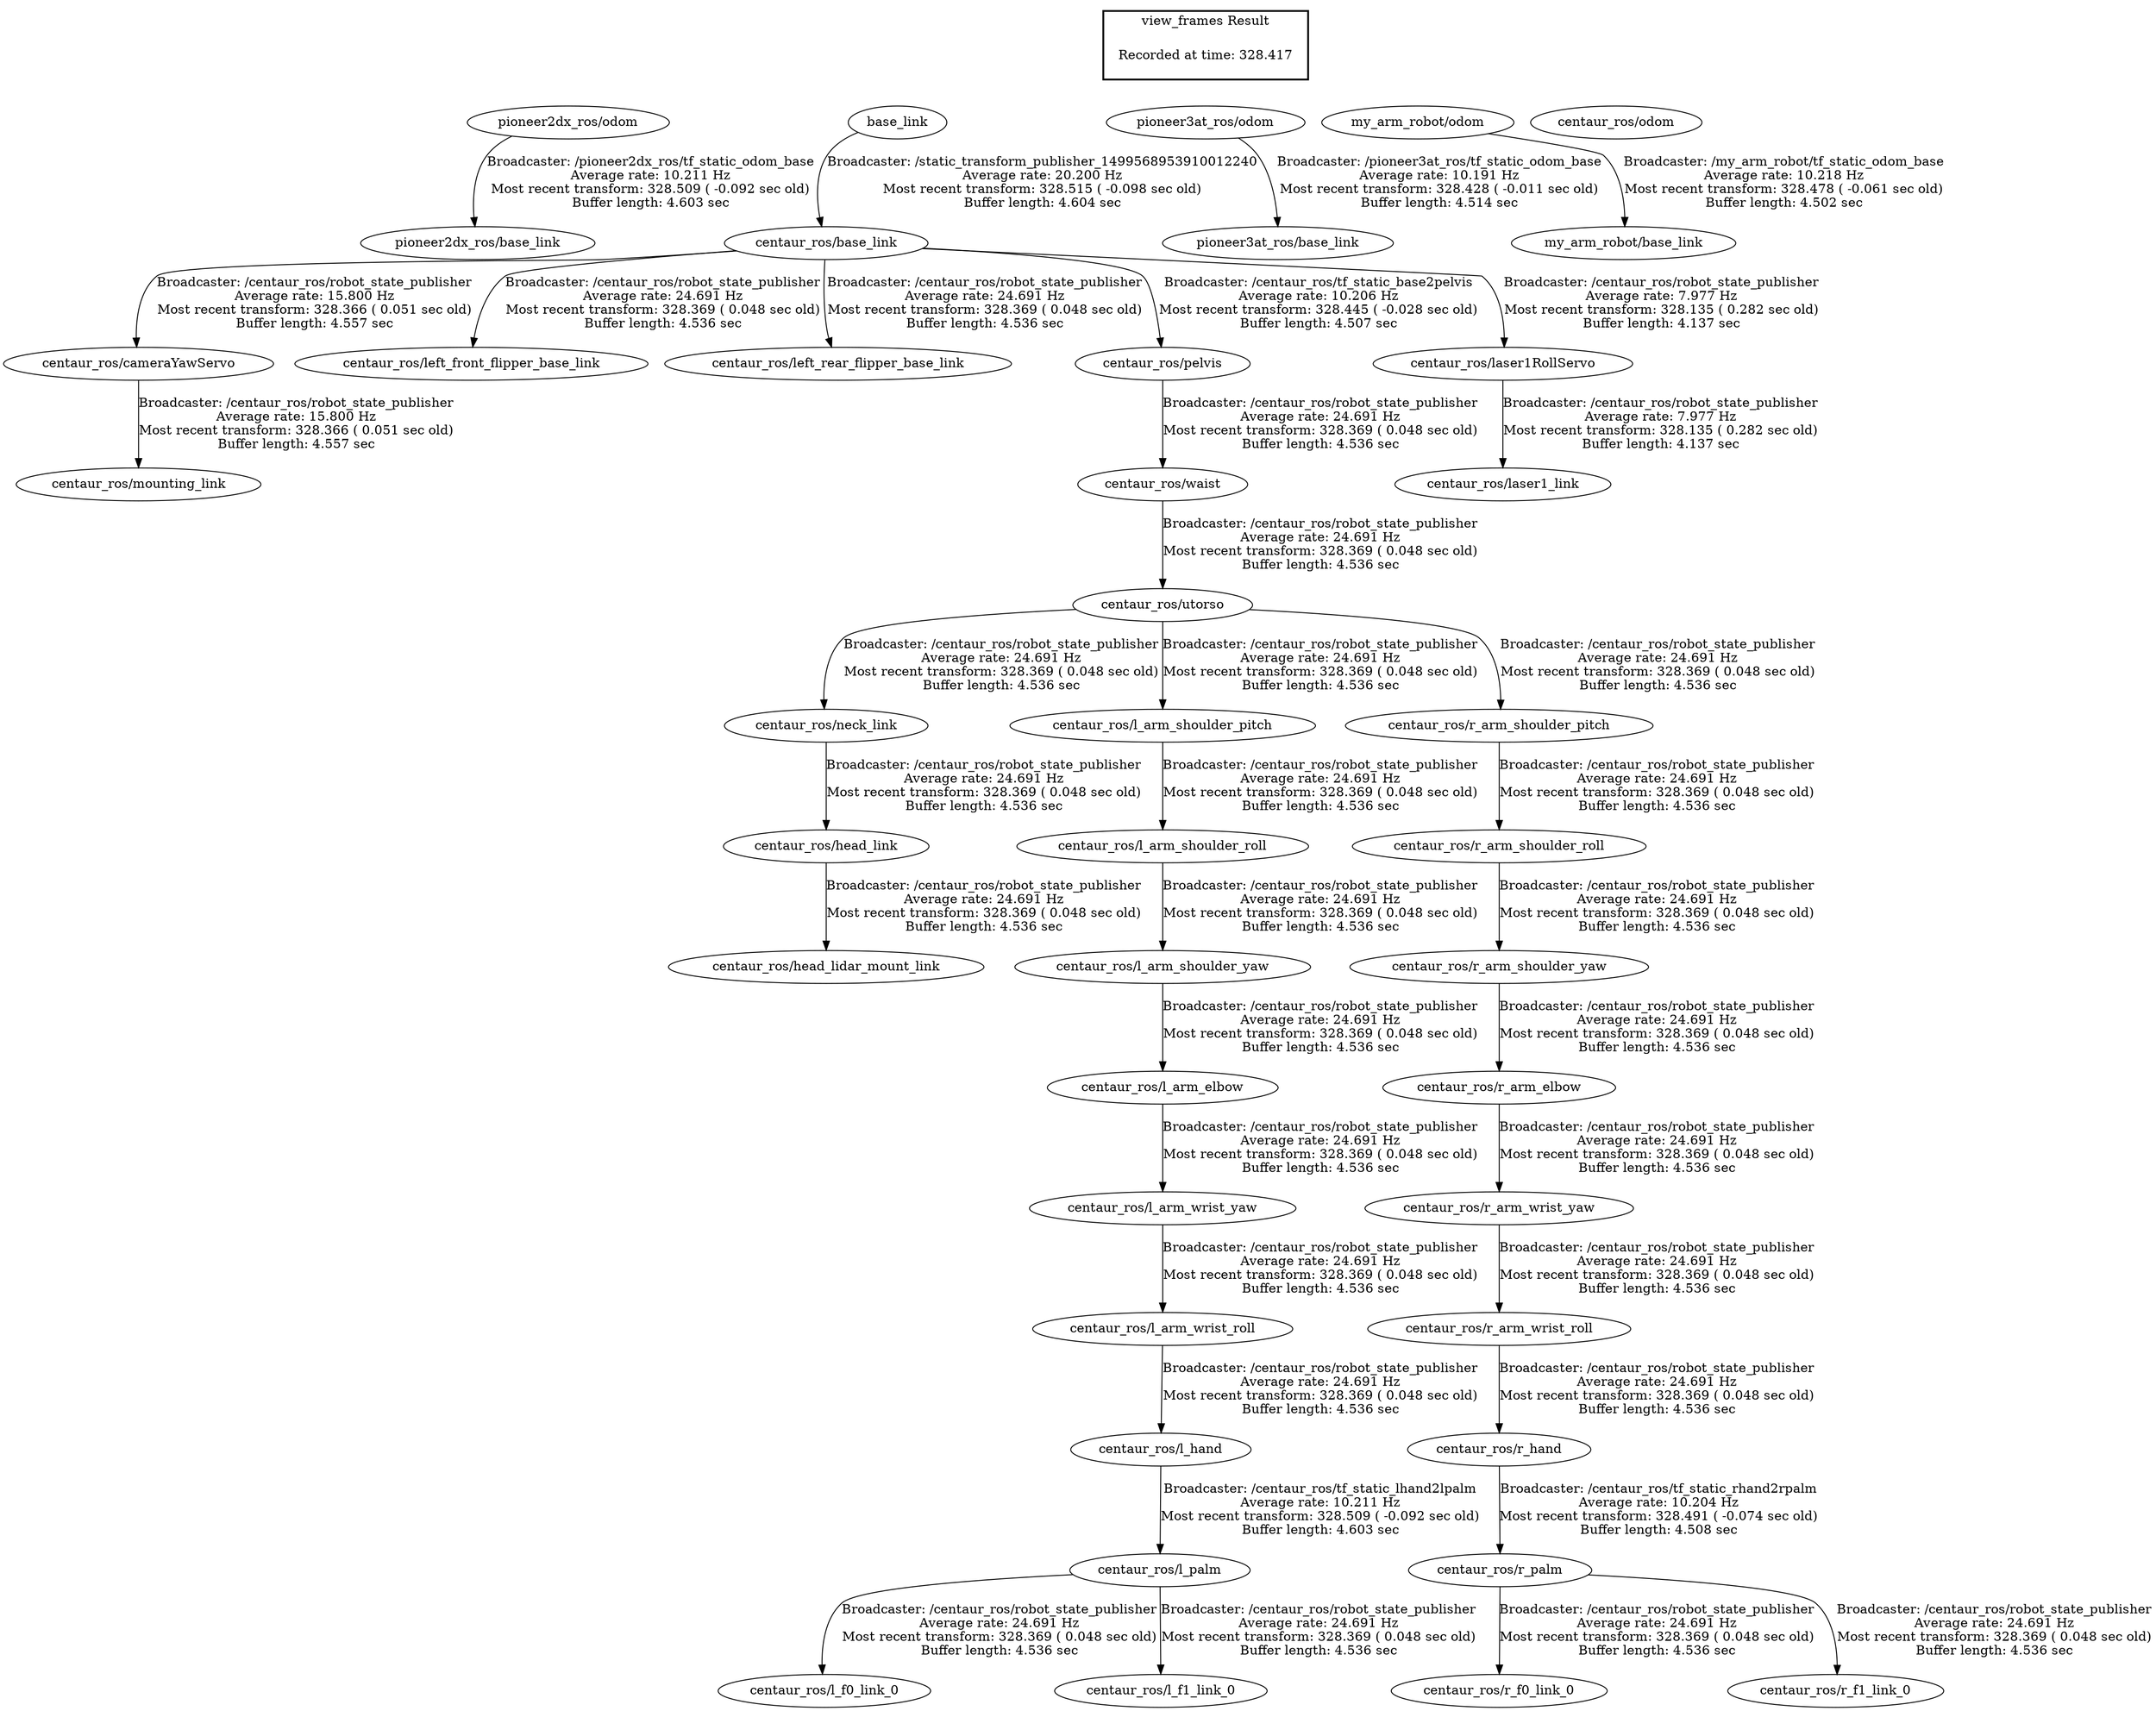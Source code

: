 digraph G {
"centaur_ros/l_hand" -> "centaur_ros/l_palm"[label="Broadcaster: /centaur_ros/tf_static_lhand2lpalm\nAverage rate: 10.211 Hz\nMost recent transform: 328.509 ( -0.092 sec old)\nBuffer length: 4.603 sec\n"];
"centaur_ros/l_arm_wrist_roll" -> "centaur_ros/l_hand"[label="Broadcaster: /centaur_ros/robot_state_publisher\nAverage rate: 24.691 Hz\nMost recent transform: 328.369 ( 0.048 sec old)\nBuffer length: 4.536 sec\n"];
"pioneer2dx_ros/odom" -> "pioneer2dx_ros/base_link"[label="Broadcaster: /pioneer2dx_ros/tf_static_odom_base\nAverage rate: 10.211 Hz\nMost recent transform: 328.509 ( -0.092 sec old)\nBuffer length: 4.603 sec\n"];
"base_link" -> "centaur_ros/base_link"[label="Broadcaster: /static_transform_publisher_1499568953910012240\nAverage rate: 20.200 Hz\nMost recent transform: 328.515 ( -0.098 sec old)\nBuffer length: 4.604 sec\n"];
"pioneer3at_ros/odom" -> "pioneer3at_ros/base_link"[label="Broadcaster: /pioneer3at_ros/tf_static_odom_base\nAverage rate: 10.191 Hz\nMost recent transform: 328.428 ( -0.011 sec old)\nBuffer length: 4.514 sec\n"];
"centaur_ros/cameraYawServo" -> "centaur_ros/mounting_link"[label="Broadcaster: /centaur_ros/robot_state_publisher\nAverage rate: 15.800 Hz\nMost recent transform: 328.366 ( 0.051 sec old)\nBuffer length: 4.557 sec\n"];
"centaur_ros/base_link" -> "centaur_ros/cameraYawServo"[label="Broadcaster: /centaur_ros/robot_state_publisher\nAverage rate: 15.800 Hz\nMost recent transform: 328.366 ( 0.051 sec old)\nBuffer length: 4.557 sec\n"];
"centaur_ros/base_link" -> "centaur_ros/left_front_flipper_base_link"[label="Broadcaster: /centaur_ros/robot_state_publisher\nAverage rate: 24.691 Hz\nMost recent transform: 328.369 ( 0.048 sec old)\nBuffer length: 4.536 sec\n"];
"centaur_ros/head_link" -> "centaur_ros/head_lidar_mount_link"[label="Broadcaster: /centaur_ros/robot_state_publisher\nAverage rate: 24.691 Hz\nMost recent transform: 328.369 ( 0.048 sec old)\nBuffer length: 4.536 sec\n"];
"centaur_ros/neck_link" -> "centaur_ros/head_link"[label="Broadcaster: /centaur_ros/robot_state_publisher\nAverage rate: 24.691 Hz\nMost recent transform: 328.369 ( 0.048 sec old)\nBuffer length: 4.536 sec\n"];
"centaur_ros/utorso" -> "centaur_ros/neck_link"[label="Broadcaster: /centaur_ros/robot_state_publisher\nAverage rate: 24.691 Hz\nMost recent transform: 328.369 ( 0.048 sec old)\nBuffer length: 4.536 sec\n"];
"centaur_ros/waist" -> "centaur_ros/utorso"[label="Broadcaster: /centaur_ros/robot_state_publisher\nAverage rate: 24.691 Hz\nMost recent transform: 328.369 ( 0.048 sec old)\nBuffer length: 4.536 sec\n"];
"centaur_ros/l_arm_shoulder_yaw" -> "centaur_ros/l_arm_elbow"[label="Broadcaster: /centaur_ros/robot_state_publisher\nAverage rate: 24.691 Hz\nMost recent transform: 328.369 ( 0.048 sec old)\nBuffer length: 4.536 sec\n"];
"centaur_ros/l_arm_shoulder_roll" -> "centaur_ros/l_arm_shoulder_yaw"[label="Broadcaster: /centaur_ros/robot_state_publisher\nAverage rate: 24.691 Hz\nMost recent transform: 328.369 ( 0.048 sec old)\nBuffer length: 4.536 sec\n"];
"centaur_ros/l_palm" -> "centaur_ros/l_f0_link_0"[label="Broadcaster: /centaur_ros/robot_state_publisher\nAverage rate: 24.691 Hz\nMost recent transform: 328.369 ( 0.048 sec old)\nBuffer length: 4.536 sec\n"];
"centaur_ros/l_palm" -> "centaur_ros/l_f1_link_0"[label="Broadcaster: /centaur_ros/robot_state_publisher\nAverage rate: 24.691 Hz\nMost recent transform: 328.369 ( 0.048 sec old)\nBuffer length: 4.536 sec\n"];
"centaur_ros/utorso" -> "centaur_ros/l_arm_shoulder_pitch"[label="Broadcaster: /centaur_ros/robot_state_publisher\nAverage rate: 24.691 Hz\nMost recent transform: 328.369 ( 0.048 sec old)\nBuffer length: 4.536 sec\n"];
"centaur_ros/l_arm_shoulder_pitch" -> "centaur_ros/l_arm_shoulder_roll"[label="Broadcaster: /centaur_ros/robot_state_publisher\nAverage rate: 24.691 Hz\nMost recent transform: 328.369 ( 0.048 sec old)\nBuffer length: 4.536 sec\n"];
"centaur_ros/l_arm_wrist_yaw" -> "centaur_ros/l_arm_wrist_roll"[label="Broadcaster: /centaur_ros/robot_state_publisher\nAverage rate: 24.691 Hz\nMost recent transform: 328.369 ( 0.048 sec old)\nBuffer length: 4.536 sec\n"];
"centaur_ros/l_arm_elbow" -> "centaur_ros/l_arm_wrist_yaw"[label="Broadcaster: /centaur_ros/robot_state_publisher\nAverage rate: 24.691 Hz\nMost recent transform: 328.369 ( 0.048 sec old)\nBuffer length: 4.536 sec\n"];
"centaur_ros/r_arm_shoulder_yaw" -> "centaur_ros/r_arm_elbow"[label="Broadcaster: /centaur_ros/robot_state_publisher\nAverage rate: 24.691 Hz\nMost recent transform: 328.369 ( 0.048 sec old)\nBuffer length: 4.536 sec\n"];
"centaur_ros/r_arm_shoulder_roll" -> "centaur_ros/r_arm_shoulder_yaw"[label="Broadcaster: /centaur_ros/robot_state_publisher\nAverage rate: 24.691 Hz\nMost recent transform: 328.369 ( 0.048 sec old)\nBuffer length: 4.536 sec\n"];
"centaur_ros/r_palm" -> "centaur_ros/r_f0_link_0"[label="Broadcaster: /centaur_ros/robot_state_publisher\nAverage rate: 24.691 Hz\nMost recent transform: 328.369 ( 0.048 sec old)\nBuffer length: 4.536 sec\n"];
"centaur_ros/r_hand" -> "centaur_ros/r_palm"[label="Broadcaster: /centaur_ros/tf_static_rhand2rpalm\nAverage rate: 10.204 Hz\nMost recent transform: 328.491 ( -0.074 sec old)\nBuffer length: 4.508 sec\n"];
"centaur_ros/r_palm" -> "centaur_ros/r_f1_link_0"[label="Broadcaster: /centaur_ros/robot_state_publisher\nAverage rate: 24.691 Hz\nMost recent transform: 328.369 ( 0.048 sec old)\nBuffer length: 4.536 sec\n"];
"centaur_ros/utorso" -> "centaur_ros/r_arm_shoulder_pitch"[label="Broadcaster: /centaur_ros/robot_state_publisher\nAverage rate: 24.691 Hz\nMost recent transform: 328.369 ( 0.048 sec old)\nBuffer length: 4.536 sec\n"];
"centaur_ros/r_arm_shoulder_pitch" -> "centaur_ros/r_arm_shoulder_roll"[label="Broadcaster: /centaur_ros/robot_state_publisher\nAverage rate: 24.691 Hz\nMost recent transform: 328.369 ( 0.048 sec old)\nBuffer length: 4.536 sec\n"];
"centaur_ros/r_arm_wrist_yaw" -> "centaur_ros/r_arm_wrist_roll"[label="Broadcaster: /centaur_ros/robot_state_publisher\nAverage rate: 24.691 Hz\nMost recent transform: 328.369 ( 0.048 sec old)\nBuffer length: 4.536 sec\n"];
"centaur_ros/r_arm_elbow" -> "centaur_ros/r_arm_wrist_yaw"[label="Broadcaster: /centaur_ros/robot_state_publisher\nAverage rate: 24.691 Hz\nMost recent transform: 328.369 ( 0.048 sec old)\nBuffer length: 4.536 sec\n"];
"centaur_ros/r_arm_wrist_roll" -> "centaur_ros/r_hand"[label="Broadcaster: /centaur_ros/robot_state_publisher\nAverage rate: 24.691 Hz\nMost recent transform: 328.369 ( 0.048 sec old)\nBuffer length: 4.536 sec\n"];
"centaur_ros/base_link" -> "centaur_ros/left_rear_flipper_base_link"[label="Broadcaster: /centaur_ros/robot_state_publisher\nAverage rate: 24.691 Hz\nMost recent transform: 328.369 ( 0.048 sec old)\nBuffer length: 4.536 sec\n"];
"centaur_ros/pelvis" -> "centaur_ros/waist"[label="Broadcaster: /centaur_ros/robot_state_publisher\nAverage rate: 24.691 Hz\nMost recent transform: 328.369 ( 0.048 sec old)\nBuffer length: 4.536 sec\n"];
"centaur_ros/base_link" -> "centaur_ros/pelvis"[label="Broadcaster: /centaur_ros/tf_static_base2pelvis\nAverage rate: 10.206 Hz\nMost recent transform: 328.445 ( -0.028 sec old)\nBuffer length: 4.507 sec\n"];
"my_arm_robot/odom" -> "my_arm_robot/base_link"[label="Broadcaster: /my_arm_robot/tf_static_odom_base\nAverage rate: 10.218 Hz\nMost recent transform: 328.478 ( -0.061 sec old)\nBuffer length: 4.502 sec\n"];
"centaur_ros/base_link" -> "centaur_ros/laser1RollServo"[label="Broadcaster: /centaur_ros/robot_state_publisher\nAverage rate: 7.977 Hz\nMost recent transform: 328.135 ( 0.282 sec old)\nBuffer length: 4.137 sec\n"];
"centaur_ros/laser1RollServo" -> "centaur_ros/laser1_link"[label="Broadcaster: /centaur_ros/robot_state_publisher\nAverage rate: 7.977 Hz\nMost recent transform: 328.135 ( 0.282 sec old)\nBuffer length: 4.137 sec\n"];
edge [style=invis];
 subgraph cluster_legend { style=bold; color=black; label ="view_frames Result";
"Recorded at time: 328.417"[ shape=plaintext ] ;
 }->"pioneer2dx_ros/odom";
edge [style=invis];
 subgraph cluster_legend { style=bold; color=black; label ="view_frames Result";
"Recorded at time: 328.417"[ shape=plaintext ] ;
 }->"base_link";
edge [style=invis];
 subgraph cluster_legend { style=bold; color=black; label ="view_frames Result";
"Recorded at time: 328.417"[ shape=plaintext ] ;
 }->"pioneer3at_ros/odom";
edge [style=invis];
 subgraph cluster_legend { style=bold; color=black; label ="view_frames Result";
"Recorded at time: 328.417"[ shape=plaintext ] ;
 }->"centaur_ros/odom";
edge [style=invis];
 subgraph cluster_legend { style=bold; color=black; label ="view_frames Result";
"Recorded at time: 328.417"[ shape=plaintext ] ;
 }->"my_arm_robot/odom";
}